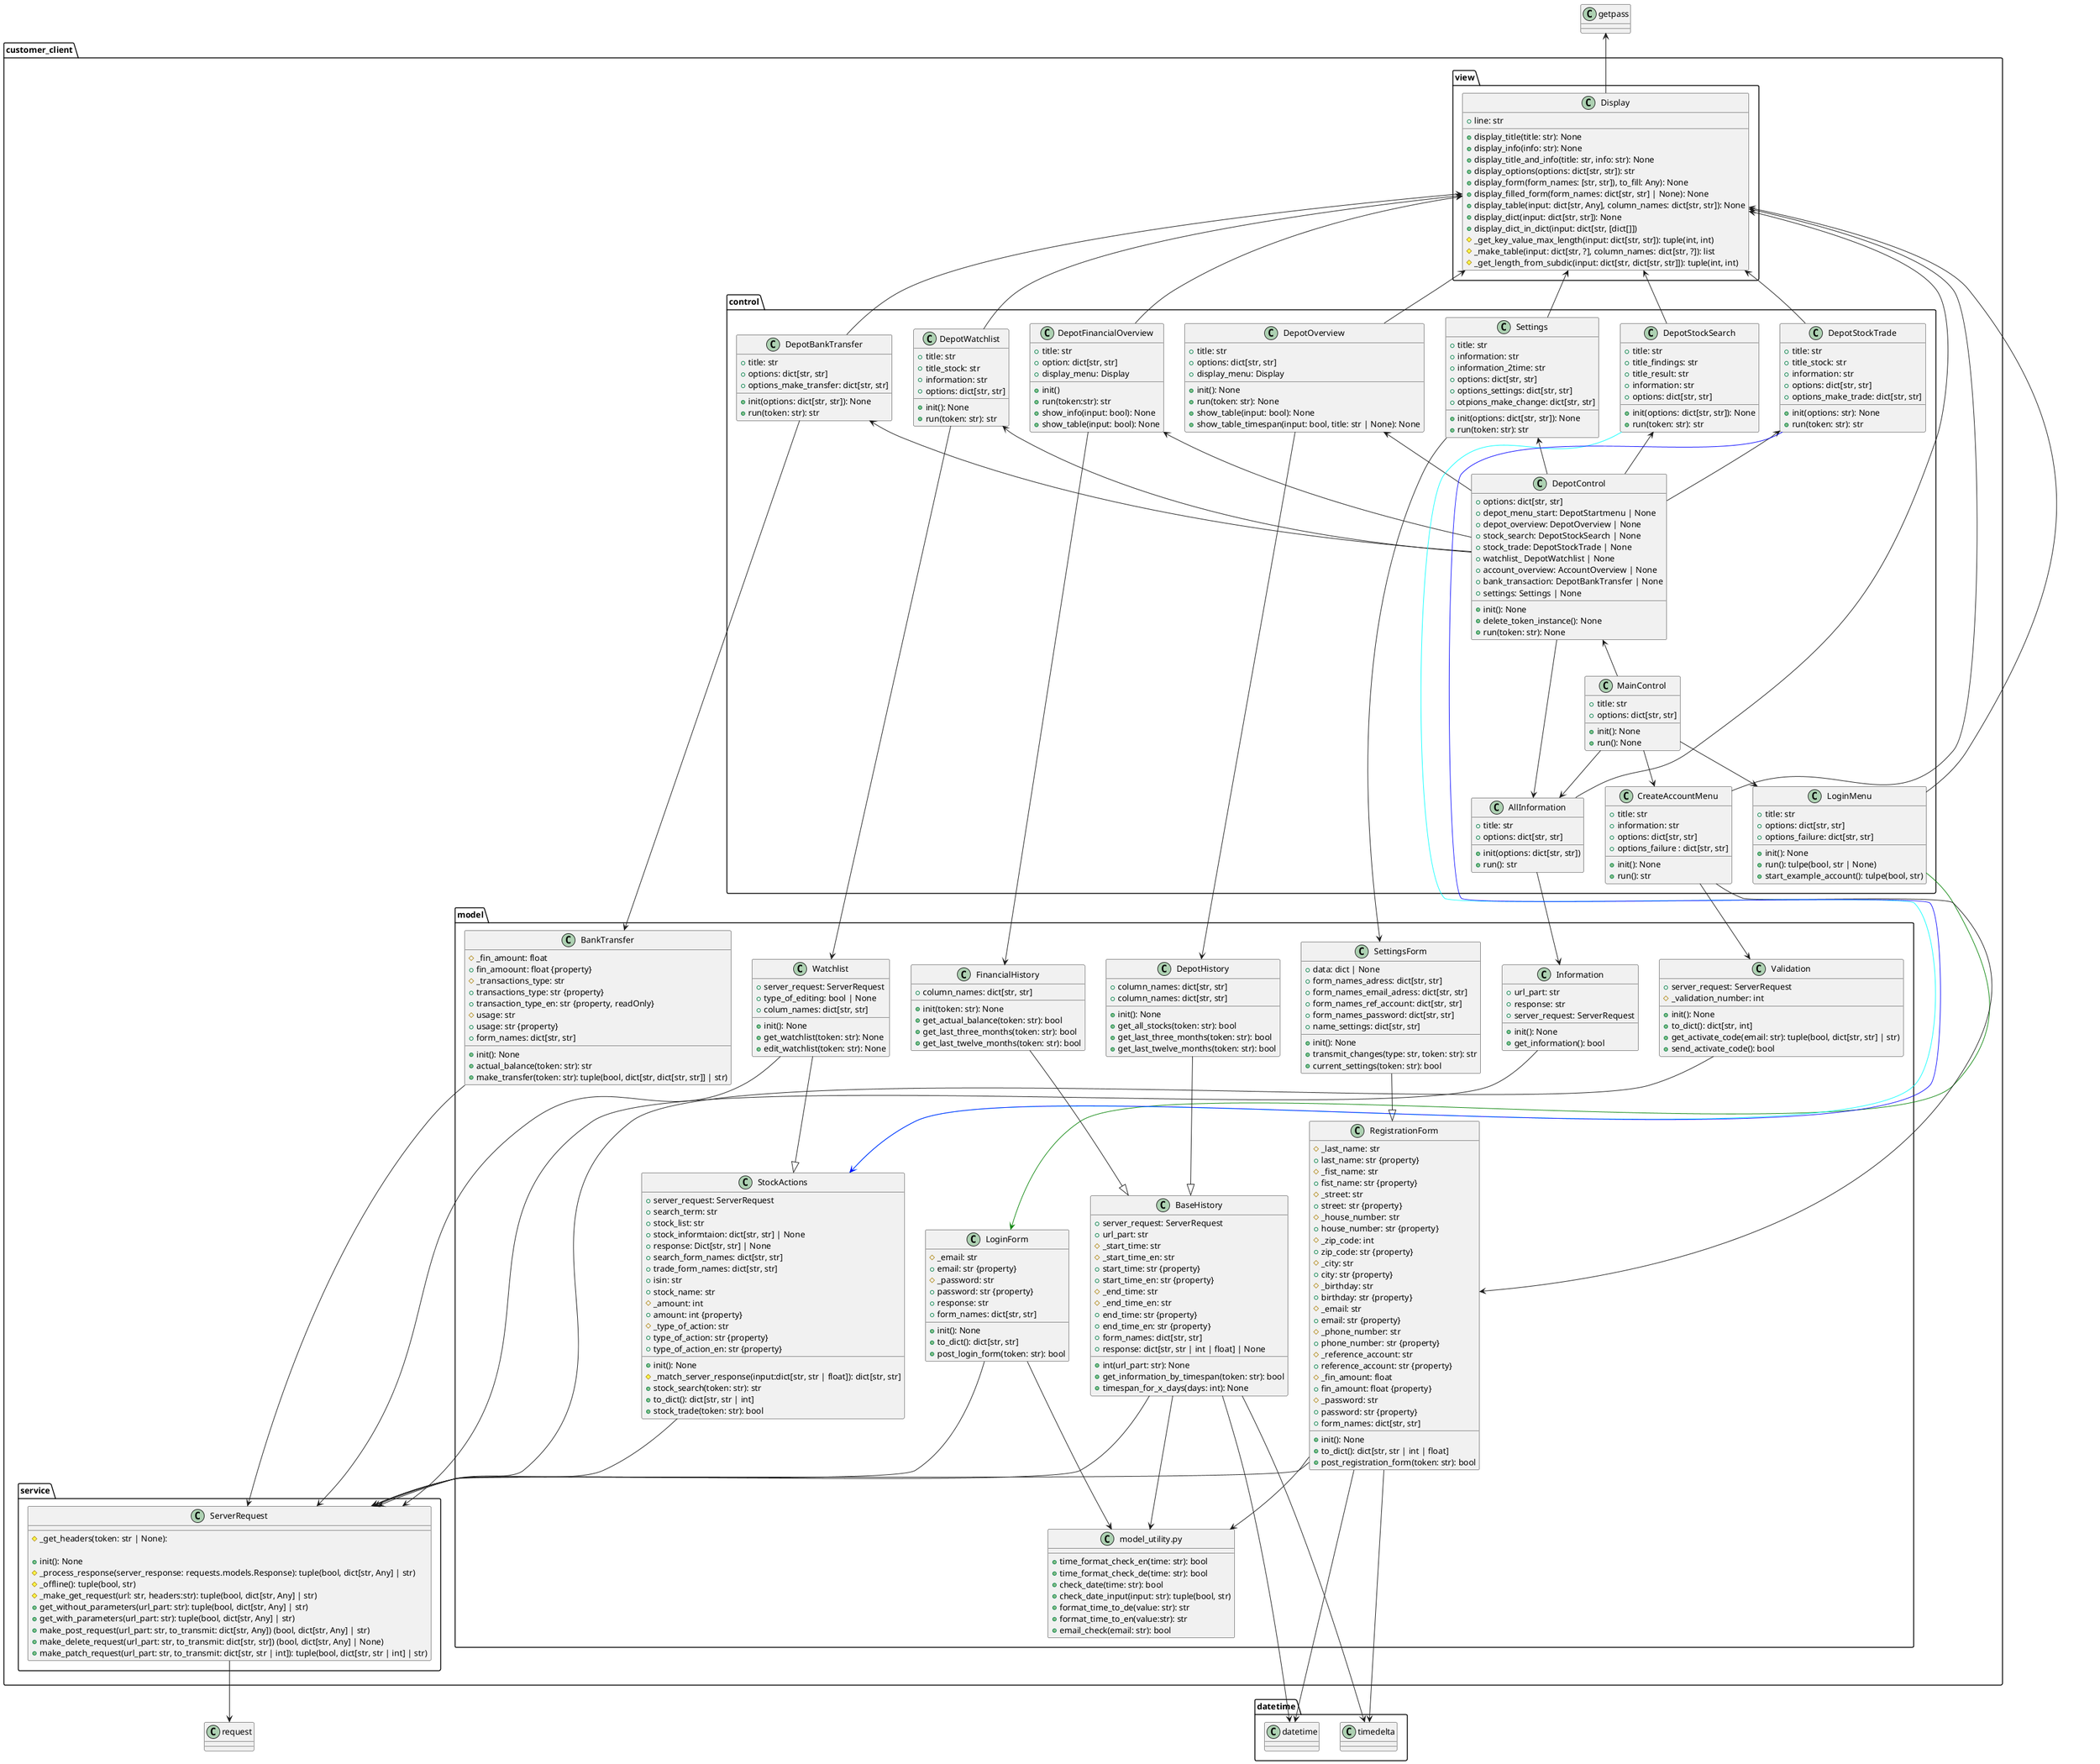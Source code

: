 @startuml

    package "datetime" {
        class datetime
        class timedelta
    }

    class getpass {

    }


    package "customer_client" {

    package "view" {
    class Display {
        + line: str
        + display_title(title: str): None
        + display_info(info: str): None
        + display_title_and_info(title: str, info: str): None
        + display_options(options: dict[str, str]): str
        + display_form(form_names: [str, str]), to_fill: Any): None
        + display_filled_form(form_names: dict[str, str] | None): None
        + display_table(input: dict[str, Any], column_names: dict[str, str]): None
        + display_dict(input: dict[str, str]): None
        + display_dict_in_dict(input: dict[str, [dict[]])
        # _get_key_value_max_length(input: dict[str, str]): tuple(int, int)
        # _make_table(input: dict[str, ?], column_names: dict[str, ?]): list
        # _get_length_from_subdic(input: dict[str, dict[str, str]]): tuple(int, int)
        }

    }

    package "control" {
    class MainControl{
        + title: str
        + options: dict[str, str]

        + init(): None
        + run(): None
    }
    class CreateAccountMenu {
        + title: str
        + information: str
        + options: dict[str, str]
        + options_failure : dict[str, str]

        + init(): None
        + run(): str
    }

    class LoginMenu {
        + title: str
        + options: dict[str, str]
        + options_failure: dict[str, str]

        + init(): None
        + run(): tulpe(bool, str | None)
        + start_example_account(): tulpe(bool, str)
    }
    class AllInformation {
        + title: str
        + options: dict[str, str]

        + init(options: dict[str, str])
        + run(): str
    }
    class DepotControl {
        + options: dict[str, str] 
        + depot_menu_start: DepotStartmenu | None
        + depot_overview: DepotOverview | None
        + stock_search: DepotStockSearch | None
        + stock_trade: DepotStockTrade | None
        + watchlist_ DepotWatchlist | None
        + account_overview: AccountOverview | None
        + bank_transaction: DepotBankTransfer | None
        + settings: Settings | None

        + init(): None
        + delete_token_instance(): None
        + run(token: str): None
    }
    
    class DepotBankTransfer {
        + title: str
        + options: dict[str, str]
        + options_make_transfer: dict[str, str]

        + init(options: dict[str, str]): None
        + run(token: str): str
    }
    class DepotOverview {
        + title: str
        + options: dict[str, str]
        + display_menu: Display

        + init(): None
        + run(token: str): None
        + show_table(input: bool): None
        + show_table_timespan(input: bool, title: str | None): None
    }
    class DepotFinancialOverview {
        + title: str
        + option: dict[str, str]
        + display_menu: Display

        + init()
        + run(token:str): str
        + show_info(input: bool): None
        + show_table(input: bool): None
    }
    class Settings {
        + title: str
        + information: str
        + information_2time: str
        + options: dict[str, str]
        + options_settings: dict[str, str]
        + otpions_make_change: dict[str, str]

        + init(options: dict[str, str]): None
        + run(token: str): str
    }
    class DepotStockSearch {
        + title: str
        + title_findings: str
        + title_result: str
        + information: str
        + options: dict[str, str]

        + init(options: dict[str, str]): None
        + run(token: str): str
    }

    class DepotStockTrade {
        + title: str
        + title_stock: str
        + information: str
        + options: dict[str, str]
        + options_make_trade: dict[str, str]

        + init(options: str): None
        + run(token: str): str
    }

    class DepotWatchlist {
        + title: str
        + title_stock: str
        + information: str
        + options: dict[str, str]

        + init(): None
        + run(token: str): str
    }
    }


    package "model" {
    
    class RegistrationForm {
        # _last_name: str 
        + last_name: str {property}
        # _fist_name: str
        + fist_name: str {property}
        # _street: str
        + street: str {property}
        # _house_number: str
        + house_number: str {property}
        # _zip_code: int
        + zip_code: str {property}
        # _city: str
        + city: str {property}
        # _birthday: str
        + birthday: str {property}
        # _email: str
        + email: str {property}
        # _phone_number: str
        + phone_number: str {property}
        # _reference_account: str
        + reference_account: str {property}
        # _fin_amount: float
        + fin_amount: float {property}
        # _password: str
        + password: str {property}
        + form_names: dict[str, str]

        + init(): None
        + to_dict(): dict[str, str | int | float]
        + post_registration_form(token: str): bool
    }
    class LoginForm {
        # _email: str
        + email: str {property}
        # _password: str
        + password: str {property}
        + response: str
        + form_names: dict[str, str]

        + init(): None
        + to_dict(): dict[str, str]
        + post_login_form(token: str): bool
    }

    class StockActions {
        + server_request: ServerRequest
        + search_term: str
        + stock_list: str
        + stock_informtaion: dict[str, str] | None
        + response: Dict[str, str] | None
        + search_form_names: dict[str, str]
        + trade_form_names: dict[str, str]
        + isin: str
        + stock_name: str
        # _amount: int
        + amount: int {property}
        # _type_of_action: str
        + type_of_action: str {property}
        + type_of_action_en: str {property}
    
        + init(): None
        # _match_server_response(input:dict[str, str | float]): dict[str, str]
        + stock_search(token: str): str
        + to_dict(): dict[str, str | int]
        + stock_trade(token: str): bool
    }

    class Information {
        + url_part: str
        + response: str
        + server_request: ServerRequest
        + init(): None
        + get_information(): bool
    }
    class BaseHistory {
        + server_request: ServerRequest
        + url_part: str
        # _start_time: str
        # _start_time_en: str
        + start_time: str {property}
        + start_time_en: str {property}
        # _end_time: str
        # _end_time_en: str
        + end_time: str {property}
        + end_time_en: str {property}
        + form_names: dict[str, str]
        + response: dict[str, str | int | float] | None

        + int(url_part: str): None
        + get_information_by_timespan(token: str): bool
        + timespan_for_x_days(days: int): None
    }

    class DepotHistory {
        + column_names: dict[str, str]
        + column_names: dict[str, str]

        + init(): None
        + get_all_stocks(token: str): bool
        + get_last_three_months(token: str): bool
        + get_last_twelve_months(token: str): bool
    }

    class FinancialHistory {
        + column_names: dict[str, str]
    
        + init(token: str): None
        + get_actual_balance(token: str): bool
        + get_last_three_months(token: str): bool
        + get_last_twelve_months(token: str): bool
    }

    class BankTransfer {
        # _fin_amount: float
        + fin_amoount: float {property}
        # _transactions_type: str
        + transactions_type: str {property}
        + transaction_type_en: str {property, readOnly}
        # usage: str
        + usage: str {property}
        + form_names: dict[str, str]

        + init(): None
        + actual_balance(token: str): str
        + make_transfer(token: str): tuple(bool, dict[str, dict[str, str]] | str)
    }

    class SettingsForm {
        + data: dict | None
        + form_names_adress: dict[str, str]
        + form_names_email_adress: dict[str, str]
        + form_names_ref_account: dict[str, str]
        + form_names_password: dict[str, str]
        + name_settings: dict[str, str]

        + init(): None
        + transmit_changes(type: str, token: str): str
        + current_settings(token: str): bool
    }
    class Validation {
        + server_request: ServerRequest
        # _validation_number: int
        + init(): None
        + to_dict(): dict[str, int]
        + get_activate_code(email: str): tuple(bool, dict[str, str] | str)
        + send_activate_code(): bool
    }
    class Watchlist {
        + server_request: ServerRequest
        + type_of_editing: bool | None
        + colum_names: dict[str, str]

        + init(): None
        + get_watchlist(token: str): None
        + edit_watchlist(token: str): None

    }

    class "model_utility.py" as model_utility_py {
        + time_format_check_en(time: str): bool
        + time_format_check_de(time: str): bool
        + check_date(time: str): bool
        + check_date_input(input: str): tuple(bool, str)
        + format_time_to_de(value: str): str
        + format_time_to_en(value:str): str
        + email_check(email: str): bool

    }
    }

    package "service" {
    class ServerRequest {
        # _get_headers(token: str | None):
 
        + init(): None
        # _process_response(server_response: requests.models.Response): tuple(bool, dict[str, Any] | str)
        # _offline(): tuple(bool, str)
        # _make_get_request(url: str, headers:str): tuple(bool, dict[str, Any] | str)
        + get_without_parameters(url_part: str): tuple(bool, dict[str, Any] | str)
        + get_with_parameters(url_part: str): tuple(bool, dict[str, Any] | str)
        + make_post_request(url_part: str, to_transmit: dict[str, Any]) (bool, dict[str, Any] | str)
        + make_delete_request(url_part: str, to_transmit: dict[str, str]) (bool, dict[str, Any] | None)
        + make_patch_request(url_part: str, to_transmit: dict[str, str | int]): tuple(bool, dict[str, str | int] | str)
    }
    }
    }
    ' Display
    ' Display --> view_utility_py
    getpass <-- Display

    ' Display from Depot
    Display <-- DepotOverview 
    Display <-- Settings
    Display <-- DepotBankTransfer
    Display <-- DepotStockSearch
    Display <-- DepotStockTrade
    Display <-- DepotWatchlist
    Display <-- DepotFinancialOverview

    ' DepotControl
    DepotOverview <-- DepotControl
    Settings <-- DepotControl
    DepotBankTransfer <-- DepotControl
    DepotStockSearch <-- DepotControl
    DepotStockTrade <-- DepotControl
    DepotWatchlist <-- DepotControl
    DepotFinancialOverview <-- DepotControl
    DepotControl --> AllInformation

    ' Maincontrol
    MainControl --> CreateAccountMenu
    MainControl --> LoginMenu
    MainControl --> AllInformation
    
    DepotControl <-- MainControl

    CreateAccountMenu --> Display 
    Display <-- LoginMenu
    Display <-- AllInformation

    CreateAccountMenu --> Validation

    LoginMenu -[#Green]-> LoginForm
    CreateAccountMenu --> RegistrationForm
    AllInformation --> Information

    Settings --> SettingsForm
    DepotOverview --> DepotHistory
    DepotBankTransfer --> BankTransfer
    DepotStockSearch -[#Cyan]-> StockActions
    DepotStockTrade -[#Blue]-> StockActions
    DepotWatchlist --> Watchlist
    DepotFinancialOverview --> FinancialHistory

    LoginForm --> ServerRequest
    RegistrationForm --> ServerRequest
    Information --> ServerRequest
    BankTransfer --> ServerRequest
    StockActions --> ServerRequest
    Watchlist --> ServerRequest
    Watchlist --|> StockActions
    Validation --> ServerRequest
    ServerRequest --> request
    BaseHistory --> ServerRequest
 

    ' ServerRequest -[hidden]-> datetime

    SettingsForm --|> RegistrationForm

    DepotHistory --|> BaseHistory
    FinancialHistory --|> BaseHistory

    BaseHistory --> model_utility_py
    RegistrationForm --> model_utility_py
    LoginForm --> model_utility_py

    BaseHistory ---> datetime.datetime
    BaseHistory ---> timedelta
    RegistrationForm ---> datetime.datetime
    RegistrationForm --> timedelta



@enduml